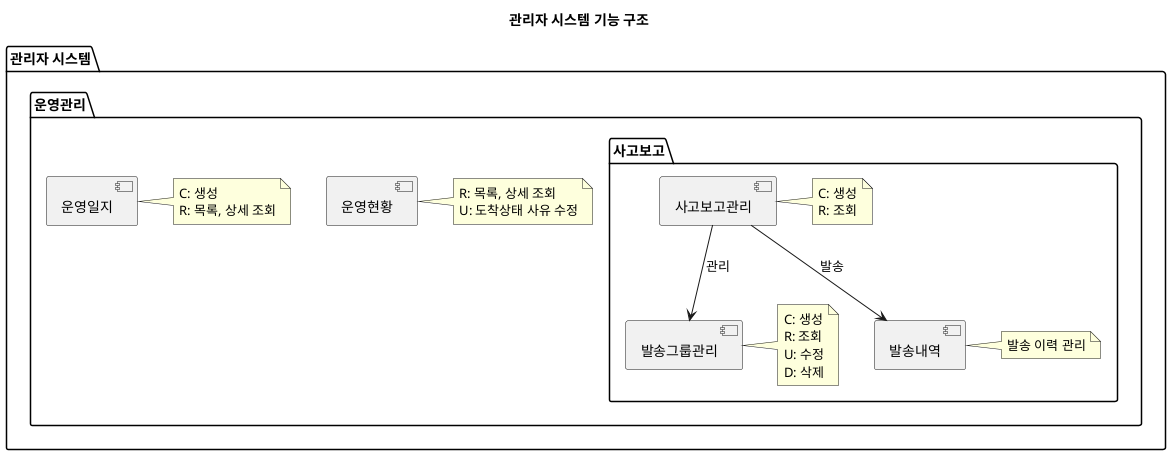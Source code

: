 @startuml admin-system-structure
title 관리자 시스템 기능 구조

package "관리자 시스템" {

    package "운영관리" {

        [운영현황] as OperationStatus
        note right of OperationStatus
            R: 목록, 상세 조회
            U: 도착상태 사유 수정
        end note

        [운영일지] as OperationLog
        note right of OperationLog
            C: 생성
            R: 목록, 상세 조회
        end note

        package "사고보고" {

            [사고보고관리] as AccidentMgmt
            note right of AccidentMgmt
                C: 생성
                R: 조회
            end note

            [발송그룹관리] as SendGroupMgmt
            note right of SendGroupMgmt
                C: 생성
                R: 조회
                U: 수정
                D: 삭제
            end note

            [발송내역] as SendHistory
            note right of SendHistory
                발송 이력 관리
            end note

            AccidentMgmt --> SendGroupMgmt : 관리
            AccidentMgmt --> SendHistory : 발송
        }
    }
}

@enduml